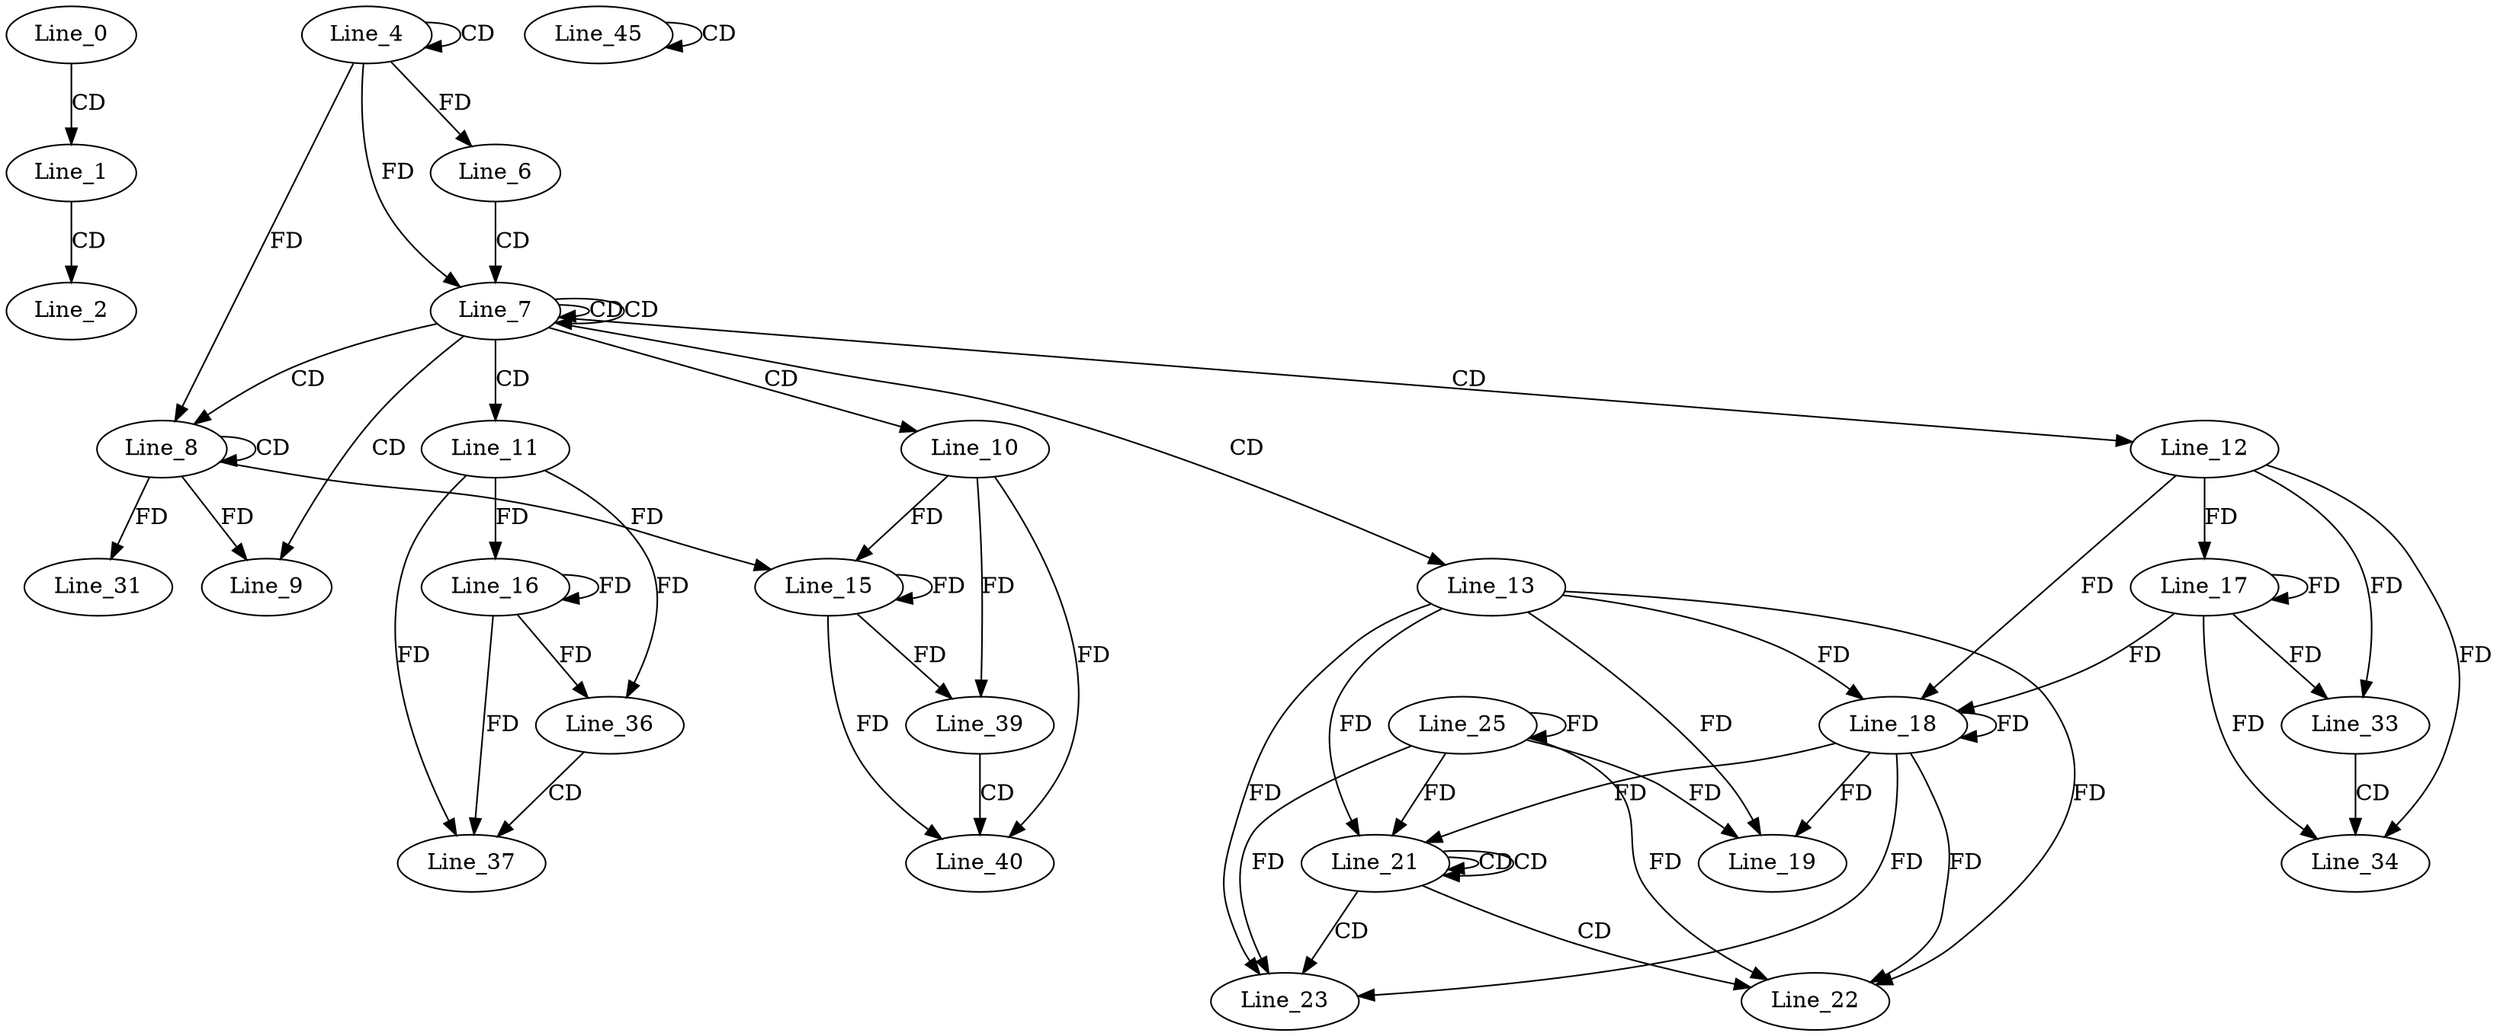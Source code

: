 digraph G {
  Line_0;
  Line_1;
  Line_2;
  Line_4;
  Line_4;
  Line_6;
  Line_7;
  Line_7;
  Line_8;
  Line_8;
  Line_9;
  Line_9;
  Line_10;
  Line_11;
  Line_12;
  Line_13;
  Line_15;
  Line_15;
  Line_16;
  Line_17;
  Line_18;
  Line_18;
  Line_19;
  Line_21;
  Line_21;
  Line_21;
  Line_22;
  Line_22;
  Line_23;
  Line_23;
  Line_25;
  Line_25;
  Line_31;
  Line_31;
  Line_33;
  Line_34;
  Line_36;
  Line_37;
  Line_39;
  Line_40;
  Line_45;
  Line_45;
  Line_0 -> Line_1 [ label="CD" ];
  Line_1 -> Line_2 [ label="CD" ];
  Line_4 -> Line_4 [ label="CD" ];
  Line_4 -> Line_6 [ label="FD" ];
  Line_6 -> Line_7 [ label="CD" ];
  Line_7 -> Line_7 [ label="CD" ];
  Line_7 -> Line_7 [ label="CD" ];
  Line_4 -> Line_7 [ label="FD" ];
  Line_7 -> Line_8 [ label="CD" ];
  Line_8 -> Line_8 [ label="CD" ];
  Line_4 -> Line_8 [ label="FD" ];
  Line_7 -> Line_9 [ label="CD" ];
  Line_8 -> Line_9 [ label="FD" ];
  Line_7 -> Line_10 [ label="CD" ];
  Line_7 -> Line_11 [ label="CD" ];
  Line_7 -> Line_12 [ label="CD" ];
  Line_7 -> Line_13 [ label="CD" ];
  Line_10 -> Line_15 [ label="FD" ];
  Line_15 -> Line_15 [ label="FD" ];
  Line_8 -> Line_15 [ label="FD" ];
  Line_11 -> Line_16 [ label="FD" ];
  Line_16 -> Line_16 [ label="FD" ];
  Line_12 -> Line_17 [ label="FD" ];
  Line_17 -> Line_17 [ label="FD" ];
  Line_13 -> Line_18 [ label="FD" ];
  Line_18 -> Line_18 [ label="FD" ];
  Line_12 -> Line_18 [ label="FD" ];
  Line_17 -> Line_18 [ label="FD" ];
  Line_13 -> Line_19 [ label="FD" ];
  Line_18 -> Line_19 [ label="FD" ];
  Line_21 -> Line_21 [ label="CD" ];
  Line_21 -> Line_21 [ label="CD" ];
  Line_13 -> Line_21 [ label="FD" ];
  Line_18 -> Line_21 [ label="FD" ];
  Line_21 -> Line_22 [ label="CD" ];
  Line_13 -> Line_22 [ label="FD" ];
  Line_18 -> Line_22 [ label="FD" ];
  Line_21 -> Line_23 [ label="CD" ];
  Line_13 -> Line_23 [ label="FD" ];
  Line_18 -> Line_23 [ label="FD" ];
  Line_25 -> Line_25 [ label="FD" ];
  Line_8 -> Line_31 [ label="FD" ];
  Line_12 -> Line_33 [ label="FD" ];
  Line_17 -> Line_33 [ label="FD" ];
  Line_33 -> Line_34 [ label="CD" ];
  Line_12 -> Line_34 [ label="FD" ];
  Line_17 -> Line_34 [ label="FD" ];
  Line_11 -> Line_36 [ label="FD" ];
  Line_16 -> Line_36 [ label="FD" ];
  Line_36 -> Line_37 [ label="CD" ];
  Line_11 -> Line_37 [ label="FD" ];
  Line_16 -> Line_37 [ label="FD" ];
  Line_10 -> Line_39 [ label="FD" ];
  Line_15 -> Line_39 [ label="FD" ];
  Line_39 -> Line_40 [ label="CD" ];
  Line_10 -> Line_40 [ label="FD" ];
  Line_15 -> Line_40 [ label="FD" ];
  Line_45 -> Line_45 [ label="CD" ];
  Line_25 -> Line_19 [ label="FD" ];
  Line_25 -> Line_21 [ label="FD" ];
  Line_25 -> Line_22 [ label="FD" ];
  Line_25 -> Line_23 [ label="FD" ];
}
